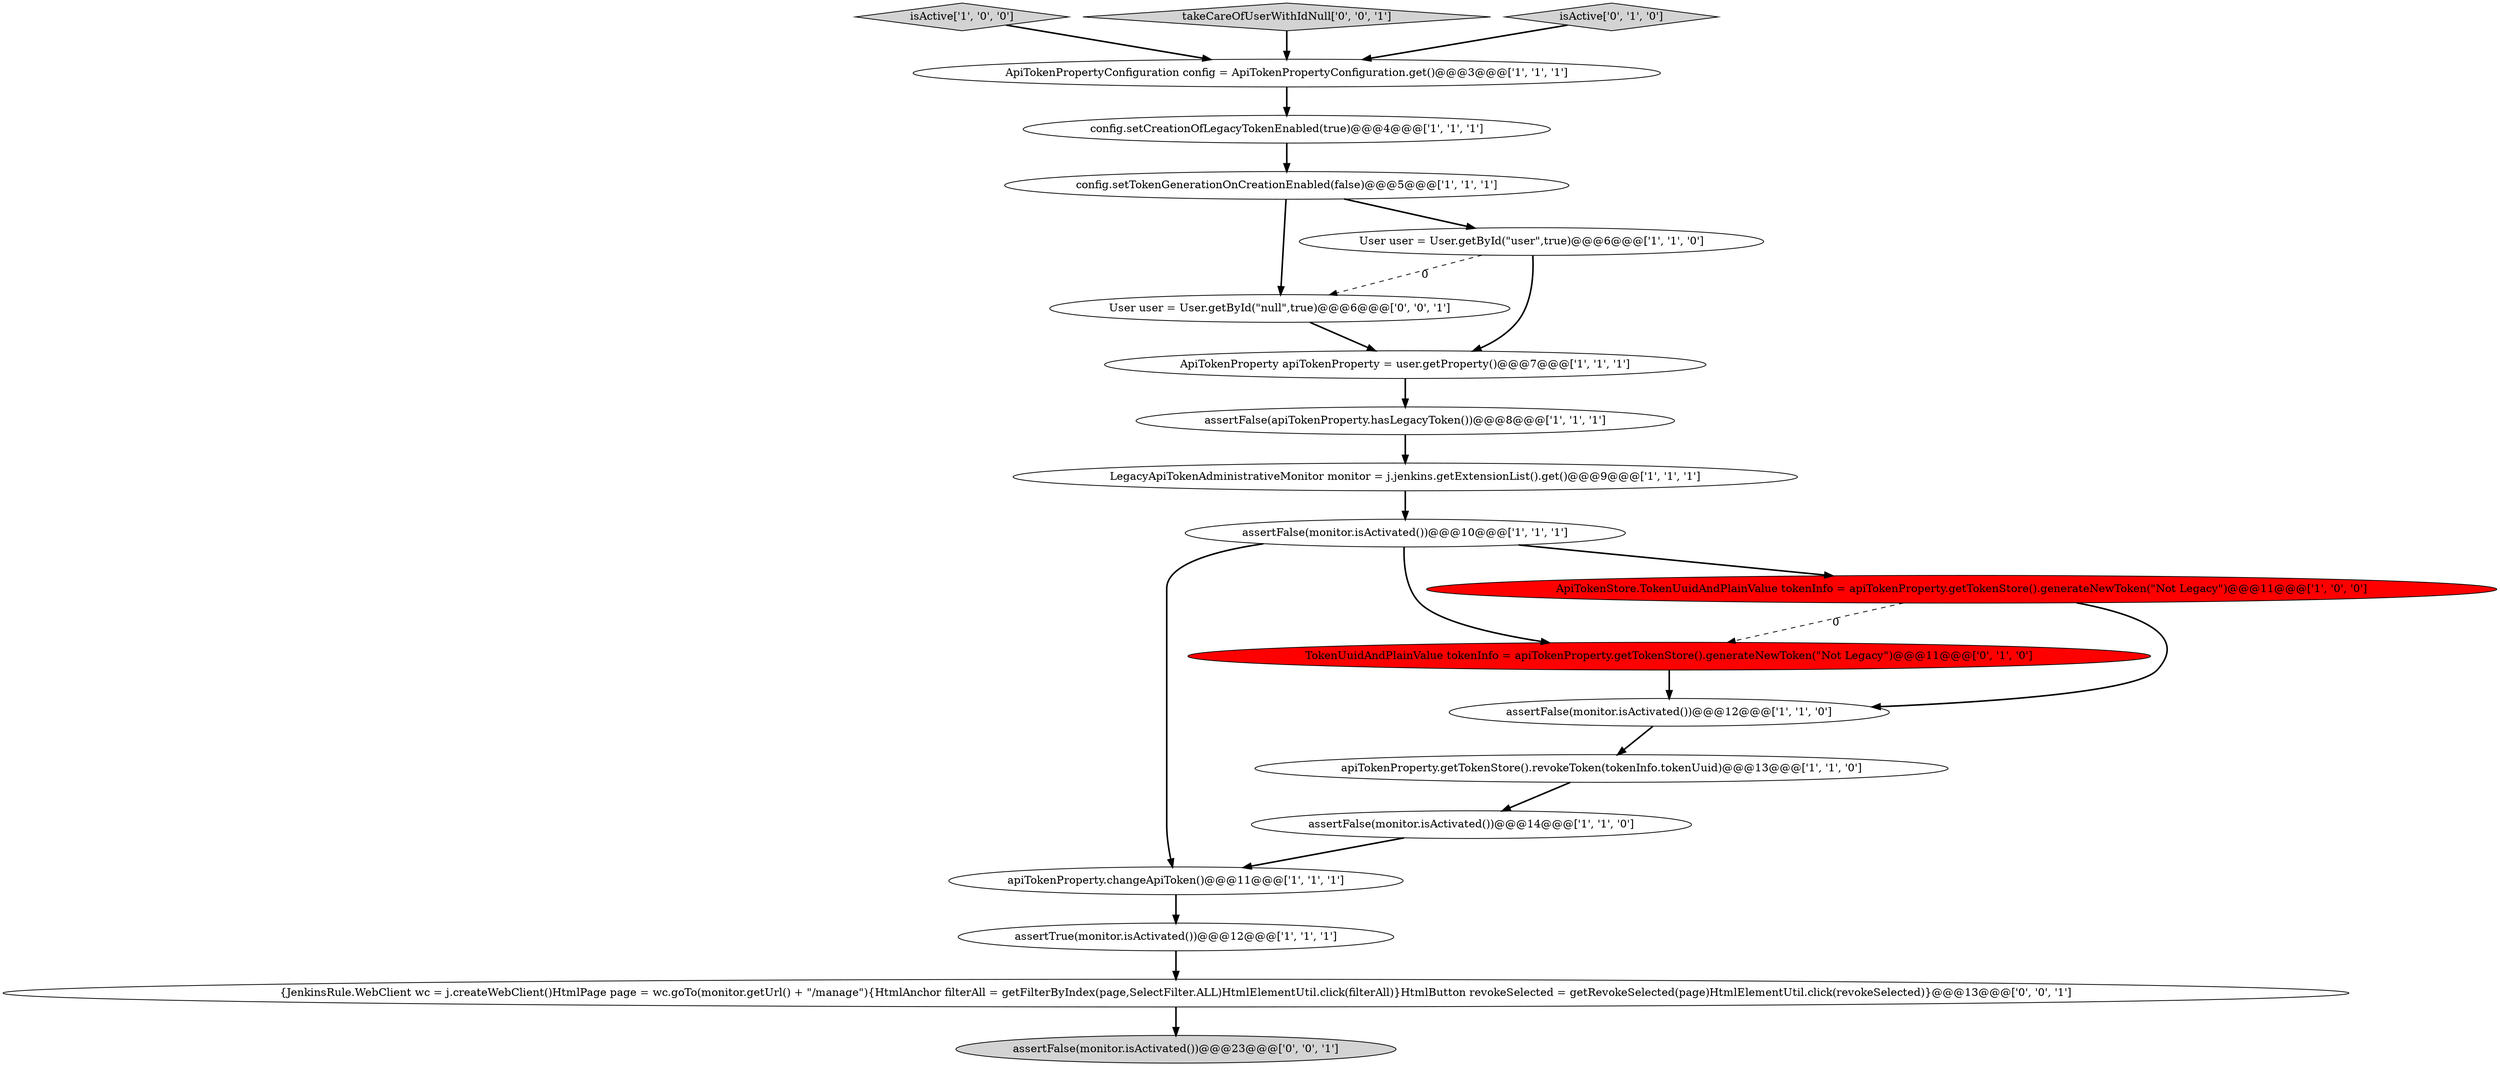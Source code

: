 digraph {
2 [style = filled, label = "assertTrue(monitor.isActivated())@@@12@@@['1', '1', '1']", fillcolor = white, shape = ellipse image = "AAA0AAABBB1BBB"];
18 [style = filled, label = "{JenkinsRule.WebClient wc = j.createWebClient()HtmlPage page = wc.goTo(monitor.getUrl() + \"/manage\"){HtmlAnchor filterAll = getFilterByIndex(page,SelectFilter.ALL)HtmlElementUtil.click(filterAll)}HtmlButton revokeSelected = getRevokeSelected(page)HtmlElementUtil.click(revokeSelected)}@@@13@@@['0', '0', '1']", fillcolor = white, shape = ellipse image = "AAA0AAABBB3BBB"];
0 [style = filled, label = "LegacyApiTokenAdministrativeMonitor monitor = j.jenkins.getExtensionList().get()@@@9@@@['1', '1', '1']", fillcolor = white, shape = ellipse image = "AAA0AAABBB1BBB"];
3 [style = filled, label = "config.setTokenGenerationOnCreationEnabled(false)@@@5@@@['1', '1', '1']", fillcolor = white, shape = ellipse image = "AAA0AAABBB1BBB"];
10 [style = filled, label = "assertFalse(apiTokenProperty.hasLegacyToken())@@@8@@@['1', '1', '1']", fillcolor = white, shape = ellipse image = "AAA0AAABBB1BBB"];
14 [style = filled, label = "ApiTokenProperty apiTokenProperty = user.getProperty()@@@7@@@['1', '1', '1']", fillcolor = white, shape = ellipse image = "AAA0AAABBB1BBB"];
11 [style = filled, label = "assertFalse(monitor.isActivated())@@@14@@@['1', '1', '0']", fillcolor = white, shape = ellipse image = "AAA0AAABBB1BBB"];
8 [style = filled, label = "apiTokenProperty.getTokenStore().revokeToken(tokenInfo.tokenUuid)@@@13@@@['1', '1', '0']", fillcolor = white, shape = ellipse image = "AAA0AAABBB1BBB"];
5 [style = filled, label = "isActive['1', '0', '0']", fillcolor = lightgray, shape = diamond image = "AAA0AAABBB1BBB"];
13 [style = filled, label = "assertFalse(monitor.isActivated())@@@10@@@['1', '1', '1']", fillcolor = white, shape = ellipse image = "AAA0AAABBB1BBB"];
9 [style = filled, label = "config.setCreationOfLegacyTokenEnabled(true)@@@4@@@['1', '1', '1']", fillcolor = white, shape = ellipse image = "AAA0AAABBB1BBB"];
20 [style = filled, label = "assertFalse(monitor.isActivated())@@@23@@@['0', '0', '1']", fillcolor = lightgray, shape = ellipse image = "AAA0AAABBB3BBB"];
7 [style = filled, label = "apiTokenProperty.changeApiToken()@@@11@@@['1', '1', '1']", fillcolor = white, shape = ellipse image = "AAA0AAABBB1BBB"];
6 [style = filled, label = "ApiTokenPropertyConfiguration config = ApiTokenPropertyConfiguration.get()@@@3@@@['1', '1', '1']", fillcolor = white, shape = ellipse image = "AAA0AAABBB1BBB"];
19 [style = filled, label = "User user = User.getById(\"null\",true)@@@6@@@['0', '0', '1']", fillcolor = white, shape = ellipse image = "AAA0AAABBB3BBB"];
4 [style = filled, label = "assertFalse(monitor.isActivated())@@@12@@@['1', '1', '0']", fillcolor = white, shape = ellipse image = "AAA0AAABBB1BBB"];
17 [style = filled, label = "takeCareOfUserWithIdNull['0', '0', '1']", fillcolor = lightgray, shape = diamond image = "AAA0AAABBB3BBB"];
15 [style = filled, label = "TokenUuidAndPlainValue tokenInfo = apiTokenProperty.getTokenStore().generateNewToken(\"Not Legacy\")@@@11@@@['0', '1', '0']", fillcolor = red, shape = ellipse image = "AAA1AAABBB2BBB"];
16 [style = filled, label = "isActive['0', '1', '0']", fillcolor = lightgray, shape = diamond image = "AAA0AAABBB2BBB"];
1 [style = filled, label = "ApiTokenStore.TokenUuidAndPlainValue tokenInfo = apiTokenProperty.getTokenStore().generateNewToken(\"Not Legacy\")@@@11@@@['1', '0', '0']", fillcolor = red, shape = ellipse image = "AAA1AAABBB1BBB"];
12 [style = filled, label = "User user = User.getById(\"user\",true)@@@6@@@['1', '1', '0']", fillcolor = white, shape = ellipse image = "AAA0AAABBB1BBB"];
1->4 [style = bold, label=""];
0->13 [style = bold, label=""];
17->6 [style = bold, label=""];
1->15 [style = dashed, label="0"];
16->6 [style = bold, label=""];
14->10 [style = bold, label=""];
2->18 [style = bold, label=""];
3->12 [style = bold, label=""];
13->1 [style = bold, label=""];
18->20 [style = bold, label=""];
19->14 [style = bold, label=""];
5->6 [style = bold, label=""];
12->19 [style = dashed, label="0"];
3->19 [style = bold, label=""];
7->2 [style = bold, label=""];
13->7 [style = bold, label=""];
10->0 [style = bold, label=""];
15->4 [style = bold, label=""];
12->14 [style = bold, label=""];
9->3 [style = bold, label=""];
4->8 [style = bold, label=""];
13->15 [style = bold, label=""];
6->9 [style = bold, label=""];
8->11 [style = bold, label=""];
11->7 [style = bold, label=""];
}
